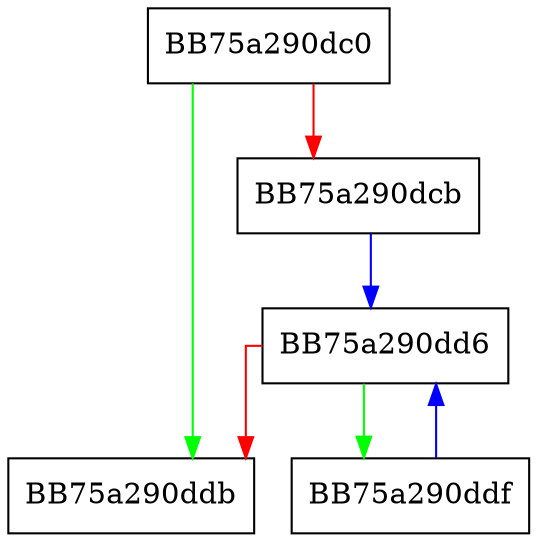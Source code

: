 digraph sqlite3SchemaToIndex {
  node [shape="box"];
  graph [splines=ortho];
  BB75a290dc0 -> BB75a290ddb [color="green"];
  BB75a290dc0 -> BB75a290dcb [color="red"];
  BB75a290dcb -> BB75a290dd6 [color="blue"];
  BB75a290dd6 -> BB75a290ddf [color="green"];
  BB75a290dd6 -> BB75a290ddb [color="red"];
  BB75a290ddf -> BB75a290dd6 [color="blue"];
}